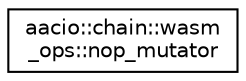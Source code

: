 digraph "Graphical Class Hierarchy"
{
  edge [fontname="Helvetica",fontsize="10",labelfontname="Helvetica",labelfontsize="10"];
  node [fontname="Helvetica",fontsize="10",shape=record];
  rankdir="LR";
  Node0 [label="aacio::chain::wasm\l_ops::nop_mutator",height=0.2,width=0.4,color="black", fillcolor="white", style="filled",URL="$structaacio_1_1chain_1_1wasm__ops_1_1nop__mutator.html"];
}
